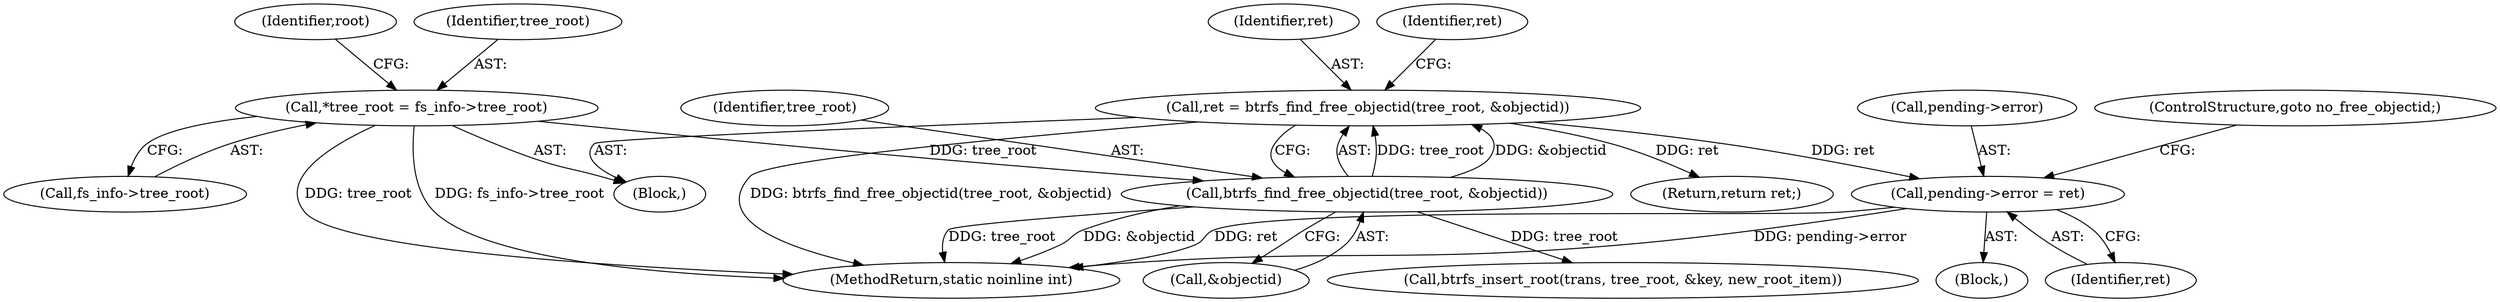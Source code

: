 digraph "0_linux_9c52057c698fb96f8f07e7a4bcf4801a092bda89_2@pointer" {
"1000199" [label="(Call,pending->error = ret)"];
"1000190" [label="(Call,ret = btrfs_find_free_objectid(tree_root, &objectid))"];
"1000192" [label="(Call,btrfs_find_free_objectid(tree_root, &objectid))"];
"1000118" [label="(Call,*tree_root = fs_info->tree_root)"];
"1000204" [label="(ControlStructure,goto no_free_objectid;)"];
"1000203" [label="(Identifier,ret)"];
"1000190" [label="(Call,ret = btrfs_find_free_objectid(tree_root, &objectid))"];
"1000125" [label="(Identifier,root)"];
"1000194" [label="(Call,&objectid)"];
"1000781" [label="(MethodReturn,static noinline int)"];
"1000192" [label="(Call,btrfs_find_free_objectid(tree_root, &objectid))"];
"1000119" [label="(Identifier,tree_root)"];
"1000114" [label="(Block,)"];
"1000779" [label="(Return,return ret;)"];
"1000198" [label="(Block,)"];
"1000191" [label="(Identifier,ret)"];
"1000567" [label="(Call,btrfs_insert_root(trans, tree_root, &key, new_root_item))"];
"1000193" [label="(Identifier,tree_root)"];
"1000120" [label="(Call,fs_info->tree_root)"];
"1000118" [label="(Call,*tree_root = fs_info->tree_root)"];
"1000199" [label="(Call,pending->error = ret)"];
"1000200" [label="(Call,pending->error)"];
"1000197" [label="(Identifier,ret)"];
"1000199" -> "1000198"  [label="AST: "];
"1000199" -> "1000203"  [label="CFG: "];
"1000200" -> "1000199"  [label="AST: "];
"1000203" -> "1000199"  [label="AST: "];
"1000204" -> "1000199"  [label="CFG: "];
"1000199" -> "1000781"  [label="DDG: pending->error"];
"1000199" -> "1000781"  [label="DDG: ret"];
"1000190" -> "1000199"  [label="DDG: ret"];
"1000190" -> "1000114"  [label="AST: "];
"1000190" -> "1000192"  [label="CFG: "];
"1000191" -> "1000190"  [label="AST: "];
"1000192" -> "1000190"  [label="AST: "];
"1000197" -> "1000190"  [label="CFG: "];
"1000190" -> "1000781"  [label="DDG: btrfs_find_free_objectid(tree_root, &objectid)"];
"1000192" -> "1000190"  [label="DDG: tree_root"];
"1000192" -> "1000190"  [label="DDG: &objectid"];
"1000190" -> "1000779"  [label="DDG: ret"];
"1000192" -> "1000194"  [label="CFG: "];
"1000193" -> "1000192"  [label="AST: "];
"1000194" -> "1000192"  [label="AST: "];
"1000192" -> "1000781"  [label="DDG: &objectid"];
"1000192" -> "1000781"  [label="DDG: tree_root"];
"1000118" -> "1000192"  [label="DDG: tree_root"];
"1000192" -> "1000567"  [label="DDG: tree_root"];
"1000118" -> "1000114"  [label="AST: "];
"1000118" -> "1000120"  [label="CFG: "];
"1000119" -> "1000118"  [label="AST: "];
"1000120" -> "1000118"  [label="AST: "];
"1000125" -> "1000118"  [label="CFG: "];
"1000118" -> "1000781"  [label="DDG: fs_info->tree_root"];
"1000118" -> "1000781"  [label="DDG: tree_root"];
}
